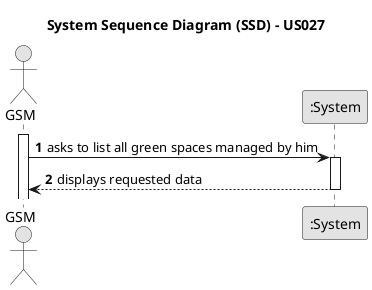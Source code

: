 @startuml
skinparam monochrome true
skinparam packageStyle rectangle
skinparam shadowing false

title System Sequence Diagram (SSD) - US027

autonumber

actor GSM as GSM
participant ":System" as System

activate GSM

    GSM -> System : asks to list all green spaces managed by him
    activate System

        System --> GSM : displays requested data
    deactivate System

@enduml